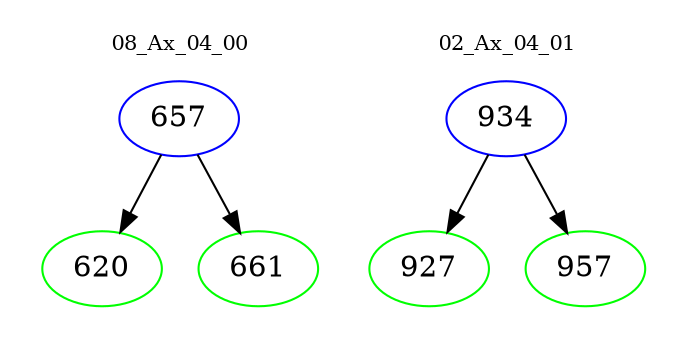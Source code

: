 digraph{
subgraph cluster_0 {
color = white
label = "08_Ax_04_00";
fontsize=10;
T0_657 [label="657", color="blue"]
T0_657 -> T0_620 [color="black"]
T0_620 [label="620", color="green"]
T0_657 -> T0_661 [color="black"]
T0_661 [label="661", color="green"]
}
subgraph cluster_1 {
color = white
label = "02_Ax_04_01";
fontsize=10;
T1_934 [label="934", color="blue"]
T1_934 -> T1_927 [color="black"]
T1_927 [label="927", color="green"]
T1_934 -> T1_957 [color="black"]
T1_957 [label="957", color="green"]
}
}
